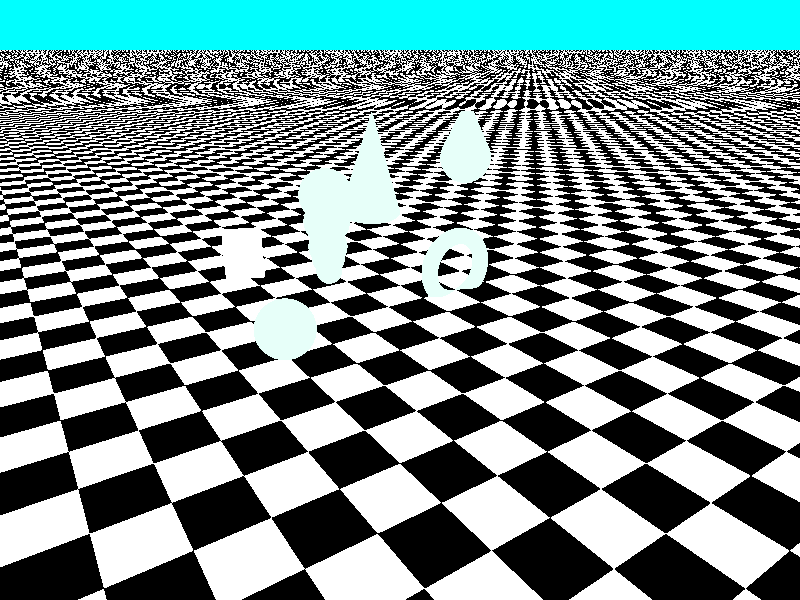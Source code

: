 #include "colors.inc" //including some files
#include "textures.inc"
#include "stones.inc"




 plane{
   <0,1,0>,2
   texture {
     pigment { checker
               color White
               color Black
              }
     scale 5
   }

 }
 background { color Cyan }
 camera {
   location <-40, 30, -50>
   look_at  <0, 0,  10>
 }


#if (frame_number>30)
  #declare textura = texture { Green_Glass };
#elseif (frame_number>25)
  #declare textura = texture { Glass };
#elseif (frame_number>20)
  #declare textura = texture { NBwinebottle };
#elseif (frame_number>15)
  #declare textura = texture { Chrome_Metal };
#elseif (frame_number>10)
  #declare textura = texture { NBwinebottle };
#elseif (frame_number>5)
  #declare textura = texture { Glass };
#else
  #declare textura = texture {  Green_Glass };
#end

#if (frame_number>30)
  #declare textura2 = texture { Gold_Metal };
#elseif (frame_number>25)
  #declare textura2 = texture { Silver_Metal };
#elseif (frame_number>20)
  #declare textura2 = texture { Chrome_Metal };
#elseif (frame_number>15)
  #declare textura2 = texture { NBwinebottle };
#elseif (frame_number>10)
  #declare textura2 = texture { Green_Glass };
#elseif (frame_number>5)
  #declare textura2 = texture { Glass2 };
#else
  #declare textura2 = texture { Glass };
#end

/*
#switch (frame_number)
   #case (1)
     #declare textura = texture { Glass };
     #break
   #case (5)
     #declare  textura = texture { Glass };
     #break
   #case (10)
     #declare textura = texture { Glass };
     #break
   #else
     #declare textura = texture { Chrome_Metal };
     #break
 #end
*/
 sphere {
   <-20,5, 0>, 3
   texture {
     textura
   }
   //finish {reflection 0.2}
 }
 cone {
    <0,5,0>,0
    <0,-5,0>,3

    texture { textura }
    rotate <-10,20,360*clock>
    translate <-10,20,0>
    finish { phong 0.9 phong_size 40  // A highlight
             //reflection 0.2  // Glass reflects a bit
           }
 }

 box {
     <-2,-2,-2>,
     <2,2,2>
     texture {textura2}
     rotate <-10,20,360*clock>
     translate <-20,10,10>
}


torus {
    4, 1
    translate <0,0,0>
    texture { textura }
    rotate <90,0,0>
    rotate <0,360*clock,0>
    translate <5,5,5>
}

#declare objeto1 = object{
  merge{
    cone     { < 0, 13.9, 0>  2.8
               < 0, 18.0, 0>  0.8 }
    sphere   { < 0, 12.4, 0>  3.2 }
  }
}

object { objeto1
  texture { textura }
  rotate y *-30
  translate < 10, 5, 10>
}

#declare nuevo = object{
  merge{
    sphere   { < 0, 15, 0>  2 }
    sphere   { < 0, 13, 0>  1.75 }
    sphere   { < 0, 11, 0>  1.5 }
    sphere   { < 0, 10, 0>  1.25 }
    sphere   { < 0, 9, 0>  1 }
  }
}

object { nuevo
  texture { textura }
  rotate y *-30
  translate < -20, 5, -10>
}
light_source { <-30, 30, 0> color White}
